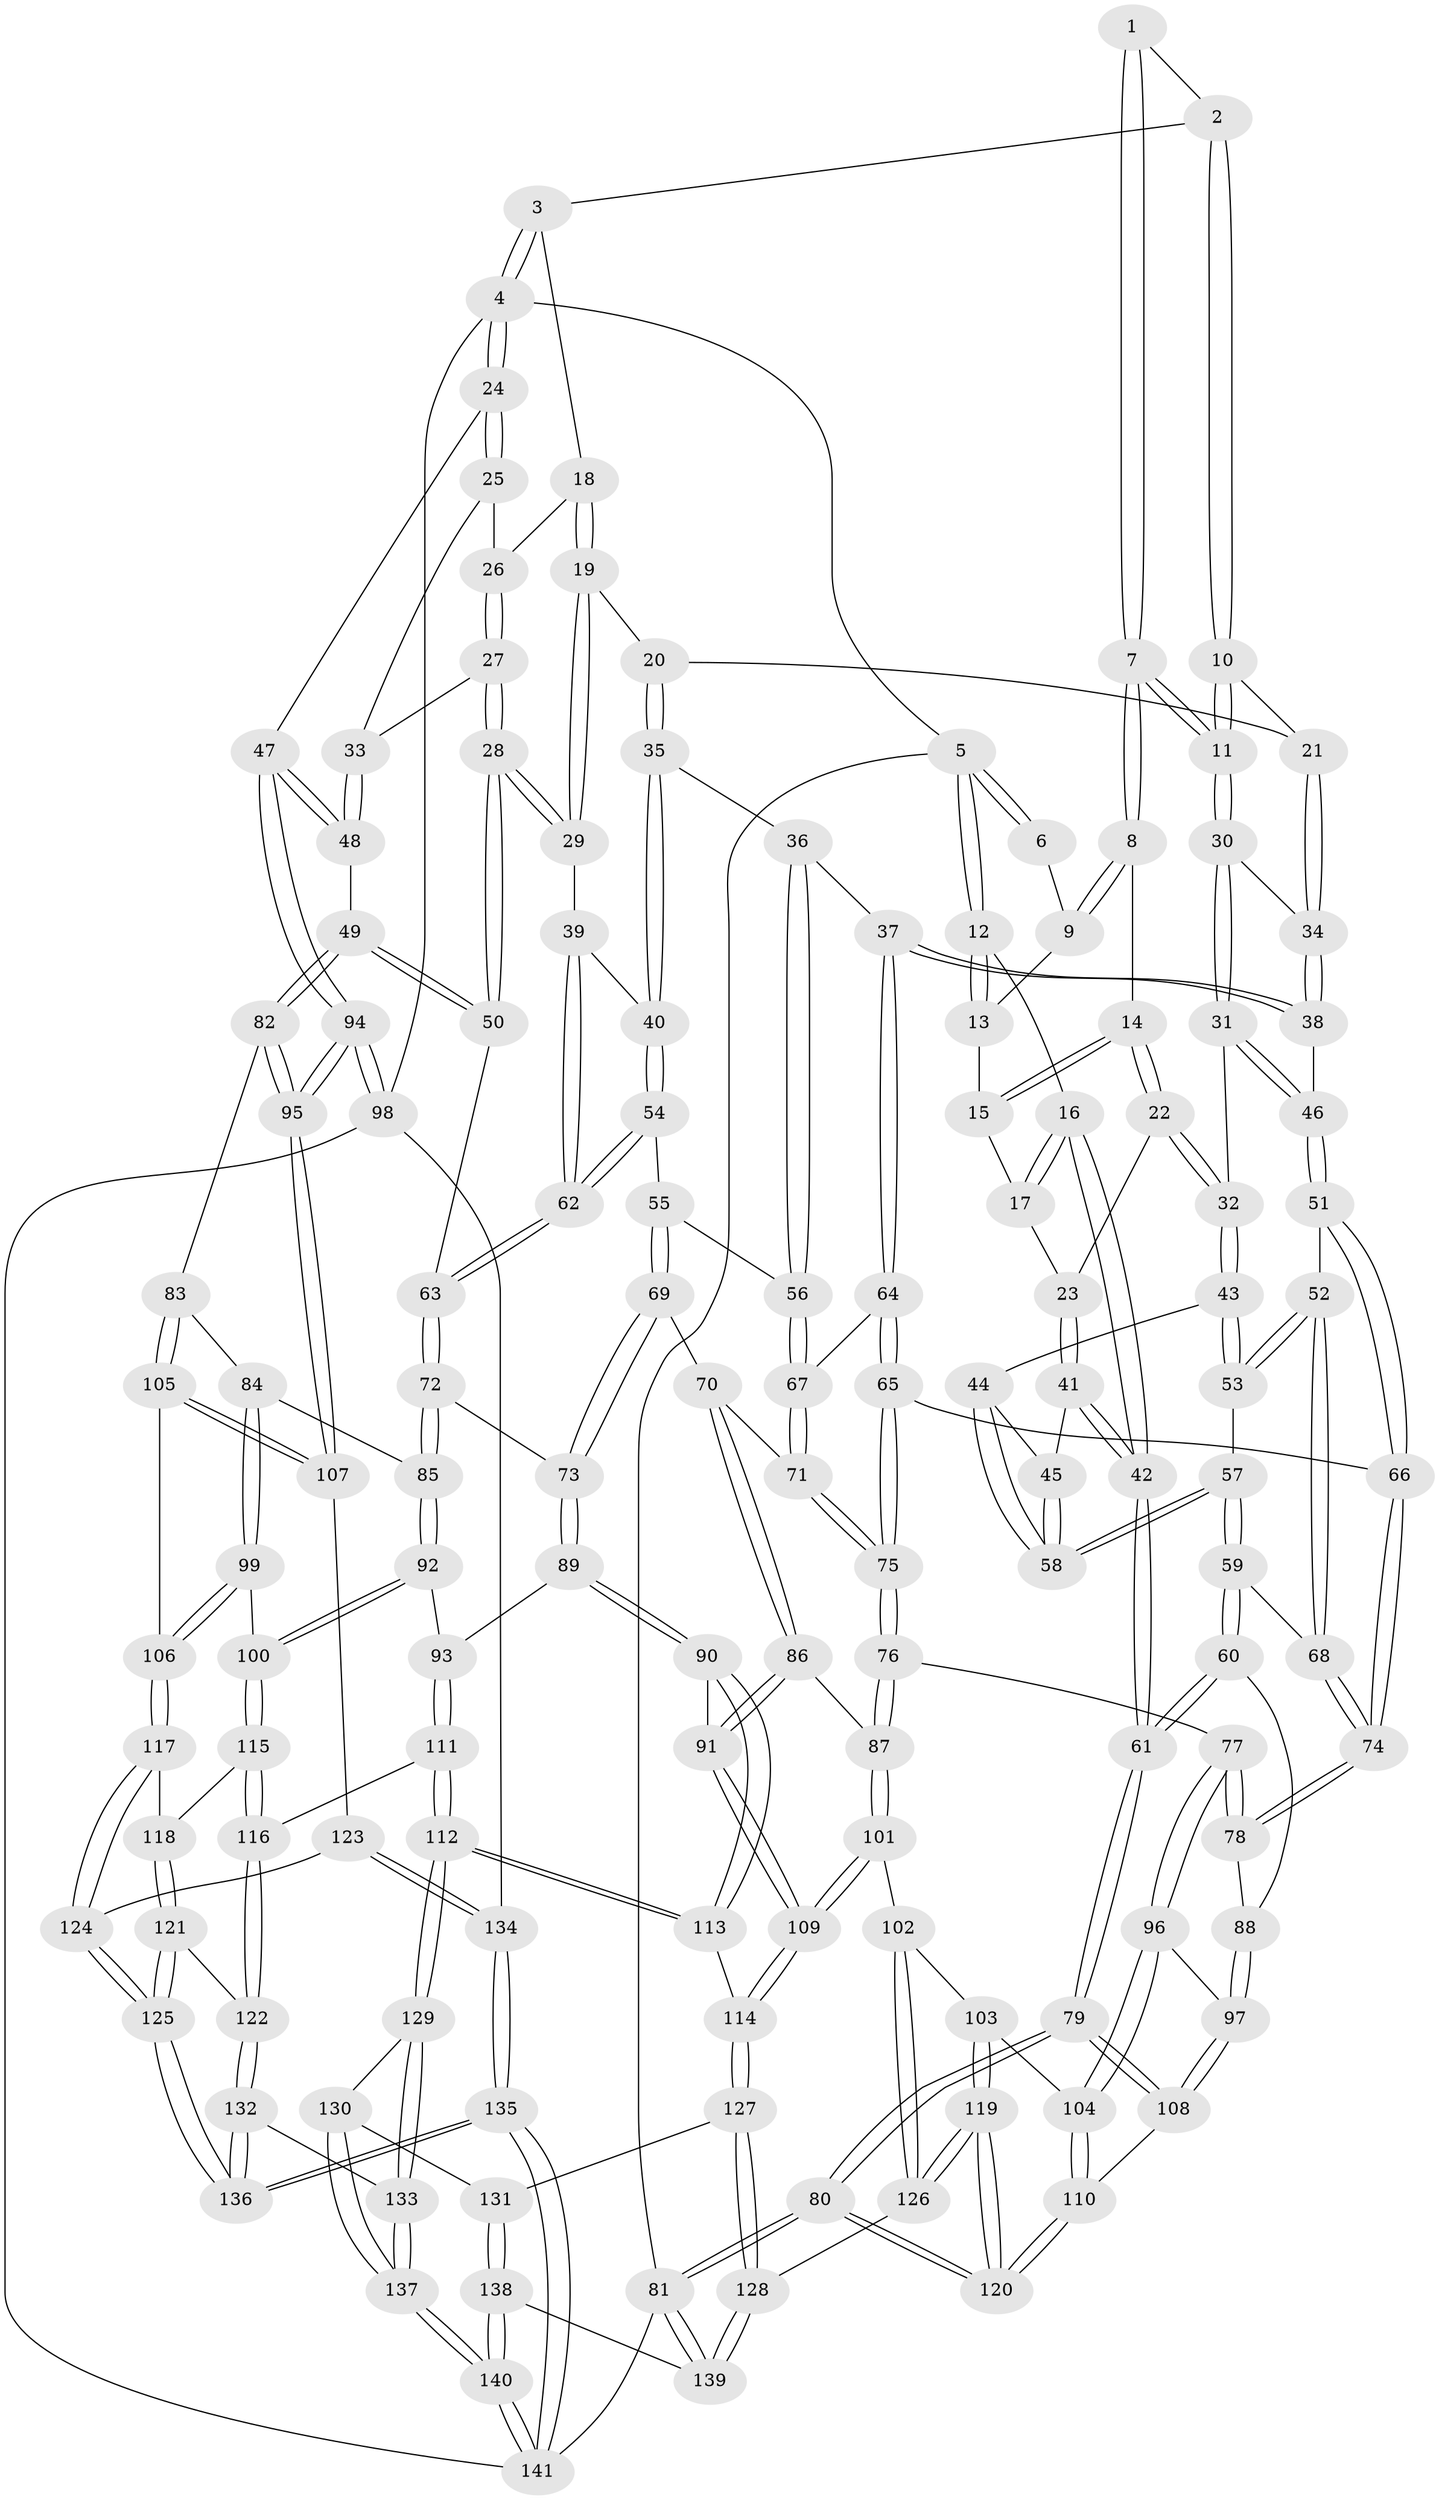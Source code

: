 // Generated by graph-tools (version 1.1) at 2025/01/03/09/25 05:01:40]
// undirected, 141 vertices, 349 edges
graph export_dot {
graph [start="1"]
  node [color=gray90,style=filled];
  1 [pos="+0.26382306362217933+0"];
  2 [pos="+0.3341799046268278+0"];
  3 [pos="+0.7234593150145469+0"];
  4 [pos="+1+0"];
  5 [pos="+0+0"];
  6 [pos="+0.1605515477634679+0"];
  7 [pos="+0.2431766476603019+0.10647045138219949"];
  8 [pos="+0.19346858619406143+0.09538823731626588"];
  9 [pos="+0.12763272682344837+0"];
  10 [pos="+0.3828197057455387+0.09757598618700714"];
  11 [pos="+0.2552354177285348+0.11875067718603771"];
  12 [pos="+0+0"];
  13 [pos="+0.08151604736622844+0.03641688980307277"];
  14 [pos="+0.13352255932211357+0.10616747489181824"];
  15 [pos="+0.08027711253704478+0.06696145167002374"];
  16 [pos="+0+0.14419731943334135"];
  17 [pos="+0.04908841343334516+0.08687921896229198"];
  18 [pos="+0.7201081852687989+0"];
  19 [pos="+0.6831812260003232+0"];
  20 [pos="+0.4505111570438815+0.12111866052539283"];
  21 [pos="+0.39418308933020424+0.10548168230174106"];
  22 [pos="+0.11792217456088744+0.1702310193629907"];
  23 [pos="+0.058081361925893284+0.1837591245090152"];
  24 [pos="+1+0.09575563446318353"];
  25 [pos="+0.9236117967866104+0.1253999433809085"];
  26 [pos="+0.8789368516280508+0.0998573802468977"];
  27 [pos="+0.8131962519949841+0.21438035987128806"];
  28 [pos="+0.7310218722341869+0.25151386360478906"];
  29 [pos="+0.6922840126938755+0.2237795289126436"];
  30 [pos="+0.2460280986545781+0.17065606828582452"];
  31 [pos="+0.21927239531842585+0.23558871986930555"];
  32 [pos="+0.17153826685325047+0.23741628882389207"];
  33 [pos="+0.9050334245846873+0.2161802449519532"];
  34 [pos="+0.349560812537762+0.21736226651942012"];
  35 [pos="+0.4913529732566876+0.21419123345534277"];
  36 [pos="+0.4549052415843539+0.25356712784330726"];
  37 [pos="+0.3608306848529679+0.30864905316869234"];
  38 [pos="+0.3540020376579007+0.30150437114855416"];
  39 [pos="+0.6207883297697885+0.2498820130132721"];
  40 [pos="+0.6021808579503405+0.25167706152293723"];
  41 [pos="+0+0.2439474453667525"];
  42 [pos="+0+0.24415895951616856"];
  43 [pos="+0.12600421259388475+0.2731853221922131"];
  44 [pos="+0.11472244403268832+0.2749063274033159"];
  45 [pos="+0+0.24402010161761212"];
  46 [pos="+0.23281469337681057+0.25435213338435564"];
  47 [pos="+1+0.3781331905847224"];
  48 [pos="+1+0.3812696936180804"];
  49 [pos="+0.9041660798261216+0.4388339189207008"];
  50 [pos="+0.7716632729540178+0.3383635841206388"];
  51 [pos="+0.20802657640650402+0.3814888008697787"];
  52 [pos="+0.19424405970063097+0.382920710477449"];
  53 [pos="+0.15521772752230506+0.35744343346773294"];
  54 [pos="+0.5251970179170116+0.36668795983178515"];
  55 [pos="+0.51844451320112+0.3715084392330691"];
  56 [pos="+0.49600112284815095+0.3721627907103625"];
  57 [pos="+0.0755944051651791+0.3714680112000375"];
  58 [pos="+0.07524704983026048+0.3684065340110001"];
  59 [pos="+0.03408709858254348+0.4571328838220134"];
  60 [pos="+0+0.5052177091718882"];
  61 [pos="+0+0.5123674649883846"];
  62 [pos="+0.6119324957532043+0.4063820293760088"];
  63 [pos="+0.6367921674927105+0.46686213136433796"];
  64 [pos="+0.3617075950854319+0.3664145194181327"];
  65 [pos="+0.29322620519769865+0.42971193062924673"];
  66 [pos="+0.28078568812047044+0.427674515327264"];
  67 [pos="+0.4306863684995385+0.4022713916615012"];
  68 [pos="+0.11315077417023728+0.4670079179511961"];
  69 [pos="+0.5614736968209271+0.4974198808693952"];
  70 [pos="+0.48435083504876014+0.4962071748664884"];
  71 [pos="+0.452697610458869+0.4701603585424911"];
  72 [pos="+0.62306702373769+0.5076742633407921"];
  73 [pos="+0.6025744421048345+0.5141983617704327"];
  74 [pos="+0.16785285649361872+0.5174770059172055"];
  75 [pos="+0.3266141768893215+0.539883375292252"];
  76 [pos="+0.322815404848295+0.5850952423038249"];
  77 [pos="+0.23314961643400206+0.5947033089417082"];
  78 [pos="+0.1706873950940332+0.5293997930979475"];
  79 [pos="+0+0.7824414924110702"];
  80 [pos="+0+1"];
  81 [pos="+0+1"];
  82 [pos="+0.8616892997949699+0.5124936216053313"];
  83 [pos="+0.8292680920115094+0.5620509506045565"];
  84 [pos="+0.7783561581275847+0.5701531888628698"];
  85 [pos="+0.6996387063086286+0.5533477628417205"];
  86 [pos="+0.42743908368064004+0.6193582014987087"];
  87 [pos="+0.34624658364942107+0.6119709676382972"];
  88 [pos="+0.08831665341605867+0.6037783943231101"];
  89 [pos="+0.5445090111546735+0.6461983040872973"];
  90 [pos="+0.5080104461197332+0.6602351307542531"];
  91 [pos="+0.48600843619128087+0.6584774937322999"];
  92 [pos="+0.6375412618755706+0.6896175431529086"];
  93 [pos="+0.5722672385924131+0.6626958550405424"];
  94 [pos="+1+0.7479002818324791"];
  95 [pos="+1+0.7503789227366033"];
  96 [pos="+0.1862555266915218+0.6530521471119853"];
  97 [pos="+0.11725356630056175+0.6560033053343007"];
  98 [pos="+1+0.825543374114555"];
  99 [pos="+0.7228630731442641+0.677729580925758"];
  100 [pos="+0.663184182063666+0.7200950813137702"];
  101 [pos="+0.3141860057572831+0.7584632201627491"];
  102 [pos="+0.3009058068434145+0.7662544730091732"];
  103 [pos="+0.2303166214357279+0.7509823883131166"];
  104 [pos="+0.22686874444921235+0.7490761409475951"];
  105 [pos="+0.8465219257193017+0.6073018274956955"];
  106 [pos="+0.8214424785008442+0.7612879713126425"];
  107 [pos="+1+0.7533888181887424"];
  108 [pos="+0.1076894503937005+0.6721099673999112"];
  109 [pos="+0.4119857433135066+0.790955872873936"];
  110 [pos="+0.11463876806063149+0.7752533868675049"];
  111 [pos="+0.584058485223771+0.8243918427578361"];
  112 [pos="+0.5546425447424571+0.8298893089084985"];
  113 [pos="+0.5436589058295586+0.8234471880839228"];
  114 [pos="+0.43227531838679356+0.8172936973298882"];
  115 [pos="+0.6652822913909751+0.7398725261433348"];
  116 [pos="+0.6282174569371708+0.8214393587638897"];
  117 [pos="+0.8217527745563203+0.7666158147073235"];
  118 [pos="+0.7949483058885543+0.7729116187296939"];
  119 [pos="+0.1455997402909887+0.9342003493033983"];
  120 [pos="+0+1"];
  121 [pos="+0.6944528726826484+0.8683481352877748"];
  122 [pos="+0.67621033438346+0.869990226803517"];
  123 [pos="+0.9187815817211729+0.8147376426698245"];
  124 [pos="+0.8620213754065672+0.8041641787531572"];
  125 [pos="+0.7941291028735504+0.9089496584054079"];
  126 [pos="+0.2791697409928252+0.8932284583985146"];
  127 [pos="+0.40662005059656703+0.9102858379538351"];
  128 [pos="+0.3378811390002632+0.9356846323270556"];
  129 [pos="+0.5387120021740731+0.9027361493884707"];
  130 [pos="+0.5224703974091124+0.9262745711103759"];
  131 [pos="+0.46411704146239774+0.9521098517089109"];
  132 [pos="+0.665616954537968+0.9299757675026258"];
  133 [pos="+0.6396777714415534+0.9654307160175155"];
  134 [pos="+0.9194354891731388+0.9592378843128551"];
  135 [pos="+0.8583343342377437+1"];
  136 [pos="+0.8225160841316704+1"];
  137 [pos="+0.6111125568246265+1"];
  138 [pos="+0.46572577167827667+1"];
  139 [pos="+0.3236158325957211+1"];
  140 [pos="+0.6091847417173969+1"];
  141 [pos="+0.8786730013225288+1"];
  1 -- 2;
  1 -- 7;
  1 -- 7;
  2 -- 3;
  2 -- 10;
  2 -- 10;
  3 -- 4;
  3 -- 4;
  3 -- 18;
  4 -- 5;
  4 -- 24;
  4 -- 24;
  4 -- 98;
  5 -- 6;
  5 -- 6;
  5 -- 12;
  5 -- 12;
  5 -- 81;
  6 -- 9;
  7 -- 8;
  7 -- 8;
  7 -- 11;
  7 -- 11;
  8 -- 9;
  8 -- 9;
  8 -- 14;
  9 -- 13;
  10 -- 11;
  10 -- 11;
  10 -- 21;
  11 -- 30;
  11 -- 30;
  12 -- 13;
  12 -- 13;
  12 -- 16;
  13 -- 15;
  14 -- 15;
  14 -- 15;
  14 -- 22;
  14 -- 22;
  15 -- 17;
  16 -- 17;
  16 -- 17;
  16 -- 42;
  16 -- 42;
  17 -- 23;
  18 -- 19;
  18 -- 19;
  18 -- 26;
  19 -- 20;
  19 -- 29;
  19 -- 29;
  20 -- 21;
  20 -- 35;
  20 -- 35;
  21 -- 34;
  21 -- 34;
  22 -- 23;
  22 -- 32;
  22 -- 32;
  23 -- 41;
  23 -- 41;
  24 -- 25;
  24 -- 25;
  24 -- 47;
  25 -- 26;
  25 -- 33;
  26 -- 27;
  26 -- 27;
  27 -- 28;
  27 -- 28;
  27 -- 33;
  28 -- 29;
  28 -- 29;
  28 -- 50;
  28 -- 50;
  29 -- 39;
  30 -- 31;
  30 -- 31;
  30 -- 34;
  31 -- 32;
  31 -- 46;
  31 -- 46;
  32 -- 43;
  32 -- 43;
  33 -- 48;
  33 -- 48;
  34 -- 38;
  34 -- 38;
  35 -- 36;
  35 -- 40;
  35 -- 40;
  36 -- 37;
  36 -- 56;
  36 -- 56;
  37 -- 38;
  37 -- 38;
  37 -- 64;
  37 -- 64;
  38 -- 46;
  39 -- 40;
  39 -- 62;
  39 -- 62;
  40 -- 54;
  40 -- 54;
  41 -- 42;
  41 -- 42;
  41 -- 45;
  42 -- 61;
  42 -- 61;
  43 -- 44;
  43 -- 53;
  43 -- 53;
  44 -- 45;
  44 -- 58;
  44 -- 58;
  45 -- 58;
  45 -- 58;
  46 -- 51;
  46 -- 51;
  47 -- 48;
  47 -- 48;
  47 -- 94;
  47 -- 94;
  48 -- 49;
  49 -- 50;
  49 -- 50;
  49 -- 82;
  49 -- 82;
  50 -- 63;
  51 -- 52;
  51 -- 66;
  51 -- 66;
  52 -- 53;
  52 -- 53;
  52 -- 68;
  52 -- 68;
  53 -- 57;
  54 -- 55;
  54 -- 62;
  54 -- 62;
  55 -- 56;
  55 -- 69;
  55 -- 69;
  56 -- 67;
  56 -- 67;
  57 -- 58;
  57 -- 58;
  57 -- 59;
  57 -- 59;
  59 -- 60;
  59 -- 60;
  59 -- 68;
  60 -- 61;
  60 -- 61;
  60 -- 88;
  61 -- 79;
  61 -- 79;
  62 -- 63;
  62 -- 63;
  63 -- 72;
  63 -- 72;
  64 -- 65;
  64 -- 65;
  64 -- 67;
  65 -- 66;
  65 -- 75;
  65 -- 75;
  66 -- 74;
  66 -- 74;
  67 -- 71;
  67 -- 71;
  68 -- 74;
  68 -- 74;
  69 -- 70;
  69 -- 73;
  69 -- 73;
  70 -- 71;
  70 -- 86;
  70 -- 86;
  71 -- 75;
  71 -- 75;
  72 -- 73;
  72 -- 85;
  72 -- 85;
  73 -- 89;
  73 -- 89;
  74 -- 78;
  74 -- 78;
  75 -- 76;
  75 -- 76;
  76 -- 77;
  76 -- 87;
  76 -- 87;
  77 -- 78;
  77 -- 78;
  77 -- 96;
  77 -- 96;
  78 -- 88;
  79 -- 80;
  79 -- 80;
  79 -- 108;
  79 -- 108;
  80 -- 81;
  80 -- 81;
  80 -- 120;
  80 -- 120;
  81 -- 139;
  81 -- 139;
  81 -- 141;
  82 -- 83;
  82 -- 95;
  82 -- 95;
  83 -- 84;
  83 -- 105;
  83 -- 105;
  84 -- 85;
  84 -- 99;
  84 -- 99;
  85 -- 92;
  85 -- 92;
  86 -- 87;
  86 -- 91;
  86 -- 91;
  87 -- 101;
  87 -- 101;
  88 -- 97;
  88 -- 97;
  89 -- 90;
  89 -- 90;
  89 -- 93;
  90 -- 91;
  90 -- 113;
  90 -- 113;
  91 -- 109;
  91 -- 109;
  92 -- 93;
  92 -- 100;
  92 -- 100;
  93 -- 111;
  93 -- 111;
  94 -- 95;
  94 -- 95;
  94 -- 98;
  94 -- 98;
  95 -- 107;
  95 -- 107;
  96 -- 97;
  96 -- 104;
  96 -- 104;
  97 -- 108;
  97 -- 108;
  98 -- 134;
  98 -- 141;
  99 -- 100;
  99 -- 106;
  99 -- 106;
  100 -- 115;
  100 -- 115;
  101 -- 102;
  101 -- 109;
  101 -- 109;
  102 -- 103;
  102 -- 126;
  102 -- 126;
  103 -- 104;
  103 -- 119;
  103 -- 119;
  104 -- 110;
  104 -- 110;
  105 -- 106;
  105 -- 107;
  105 -- 107;
  106 -- 117;
  106 -- 117;
  107 -- 123;
  108 -- 110;
  109 -- 114;
  109 -- 114;
  110 -- 120;
  110 -- 120;
  111 -- 112;
  111 -- 112;
  111 -- 116;
  112 -- 113;
  112 -- 113;
  112 -- 129;
  112 -- 129;
  113 -- 114;
  114 -- 127;
  114 -- 127;
  115 -- 116;
  115 -- 116;
  115 -- 118;
  116 -- 122;
  116 -- 122;
  117 -- 118;
  117 -- 124;
  117 -- 124;
  118 -- 121;
  118 -- 121;
  119 -- 120;
  119 -- 120;
  119 -- 126;
  119 -- 126;
  121 -- 122;
  121 -- 125;
  121 -- 125;
  122 -- 132;
  122 -- 132;
  123 -- 124;
  123 -- 134;
  123 -- 134;
  124 -- 125;
  124 -- 125;
  125 -- 136;
  125 -- 136;
  126 -- 128;
  127 -- 128;
  127 -- 128;
  127 -- 131;
  128 -- 139;
  128 -- 139;
  129 -- 130;
  129 -- 133;
  129 -- 133;
  130 -- 131;
  130 -- 137;
  130 -- 137;
  131 -- 138;
  131 -- 138;
  132 -- 133;
  132 -- 136;
  132 -- 136;
  133 -- 137;
  133 -- 137;
  134 -- 135;
  134 -- 135;
  135 -- 136;
  135 -- 136;
  135 -- 141;
  135 -- 141;
  137 -- 140;
  137 -- 140;
  138 -- 139;
  138 -- 140;
  138 -- 140;
  140 -- 141;
  140 -- 141;
}
